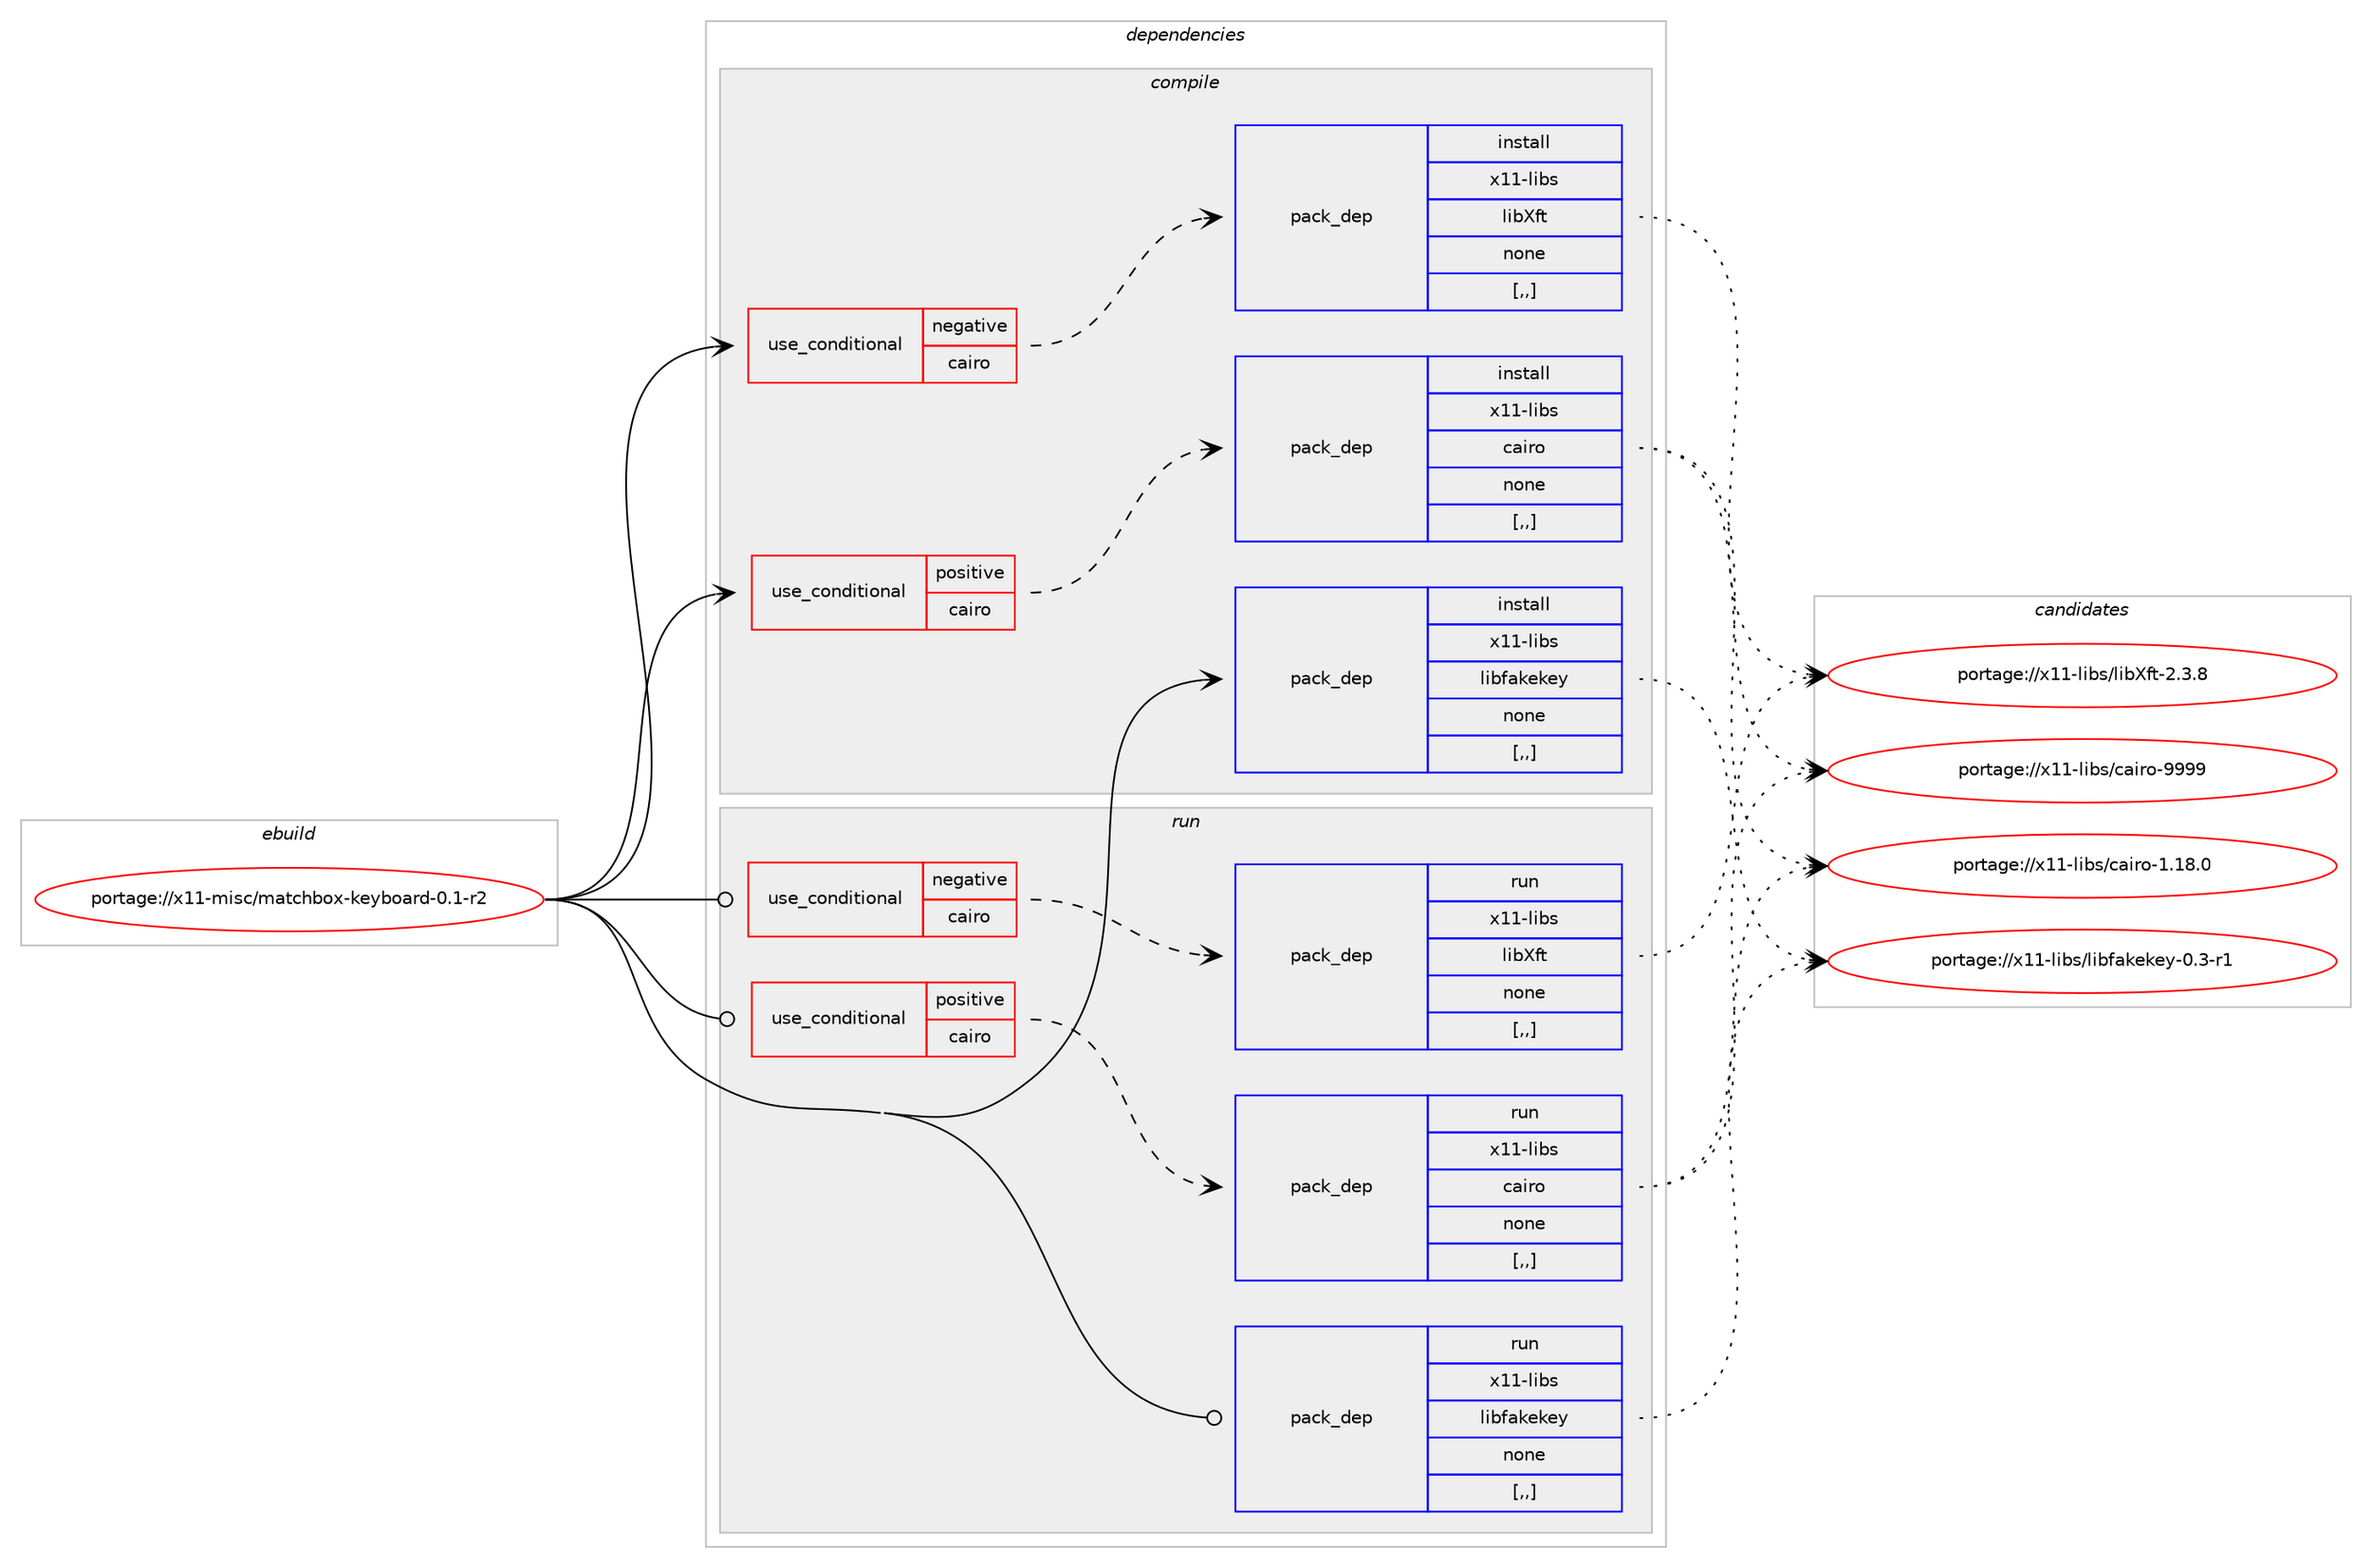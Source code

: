 digraph prolog {

# *************
# Graph options
# *************

newrank=true;
concentrate=true;
compound=true;
graph [rankdir=LR,fontname=Helvetica,fontsize=10,ranksep=1.5];#, ranksep=2.5, nodesep=0.2];
edge  [arrowhead=vee];
node  [fontname=Helvetica,fontsize=10];

# **********
# The ebuild
# **********

subgraph cluster_leftcol {
color=gray;
label=<<i>ebuild</i>>;
id [label="portage://x11-misc/matchbox-keyboard-0.1-r2", color=red, width=4, href="../x11-misc/matchbox-keyboard-0.1-r2.svg"];
}

# ****************
# The dependencies
# ****************

subgraph cluster_midcol {
color=gray;
label=<<i>dependencies</i>>;
subgraph cluster_compile {
fillcolor="#eeeeee";
style=filled;
label=<<i>compile</i>>;
subgraph cond122294 {
dependency461020 [label=<<TABLE BORDER="0" CELLBORDER="1" CELLSPACING="0" CELLPADDING="4"><TR><TD ROWSPAN="3" CELLPADDING="10">use_conditional</TD></TR><TR><TD>negative</TD></TR><TR><TD>cairo</TD></TR></TABLE>>, shape=none, color=red];
subgraph pack335333 {
dependency461021 [label=<<TABLE BORDER="0" CELLBORDER="1" CELLSPACING="0" CELLPADDING="4" WIDTH="220"><TR><TD ROWSPAN="6" CELLPADDING="30">pack_dep</TD></TR><TR><TD WIDTH="110">install</TD></TR><TR><TD>x11-libs</TD></TR><TR><TD>libXft</TD></TR><TR><TD>none</TD></TR><TR><TD>[,,]</TD></TR></TABLE>>, shape=none, color=blue];
}
dependency461020:e -> dependency461021:w [weight=20,style="dashed",arrowhead="vee"];
}
id:e -> dependency461020:w [weight=20,style="solid",arrowhead="vee"];
subgraph cond122295 {
dependency461022 [label=<<TABLE BORDER="0" CELLBORDER="1" CELLSPACING="0" CELLPADDING="4"><TR><TD ROWSPAN="3" CELLPADDING="10">use_conditional</TD></TR><TR><TD>positive</TD></TR><TR><TD>cairo</TD></TR></TABLE>>, shape=none, color=red];
subgraph pack335334 {
dependency461023 [label=<<TABLE BORDER="0" CELLBORDER="1" CELLSPACING="0" CELLPADDING="4" WIDTH="220"><TR><TD ROWSPAN="6" CELLPADDING="30">pack_dep</TD></TR><TR><TD WIDTH="110">install</TD></TR><TR><TD>x11-libs</TD></TR><TR><TD>cairo</TD></TR><TR><TD>none</TD></TR><TR><TD>[,,]</TD></TR></TABLE>>, shape=none, color=blue];
}
dependency461022:e -> dependency461023:w [weight=20,style="dashed",arrowhead="vee"];
}
id:e -> dependency461022:w [weight=20,style="solid",arrowhead="vee"];
subgraph pack335335 {
dependency461024 [label=<<TABLE BORDER="0" CELLBORDER="1" CELLSPACING="0" CELLPADDING="4" WIDTH="220"><TR><TD ROWSPAN="6" CELLPADDING="30">pack_dep</TD></TR><TR><TD WIDTH="110">install</TD></TR><TR><TD>x11-libs</TD></TR><TR><TD>libfakekey</TD></TR><TR><TD>none</TD></TR><TR><TD>[,,]</TD></TR></TABLE>>, shape=none, color=blue];
}
id:e -> dependency461024:w [weight=20,style="solid",arrowhead="vee"];
}
subgraph cluster_compileandrun {
fillcolor="#eeeeee";
style=filled;
label=<<i>compile and run</i>>;
}
subgraph cluster_run {
fillcolor="#eeeeee";
style=filled;
label=<<i>run</i>>;
subgraph cond122296 {
dependency461025 [label=<<TABLE BORDER="0" CELLBORDER="1" CELLSPACING="0" CELLPADDING="4"><TR><TD ROWSPAN="3" CELLPADDING="10">use_conditional</TD></TR><TR><TD>negative</TD></TR><TR><TD>cairo</TD></TR></TABLE>>, shape=none, color=red];
subgraph pack335336 {
dependency461026 [label=<<TABLE BORDER="0" CELLBORDER="1" CELLSPACING="0" CELLPADDING="4" WIDTH="220"><TR><TD ROWSPAN="6" CELLPADDING="30">pack_dep</TD></TR><TR><TD WIDTH="110">run</TD></TR><TR><TD>x11-libs</TD></TR><TR><TD>libXft</TD></TR><TR><TD>none</TD></TR><TR><TD>[,,]</TD></TR></TABLE>>, shape=none, color=blue];
}
dependency461025:e -> dependency461026:w [weight=20,style="dashed",arrowhead="vee"];
}
id:e -> dependency461025:w [weight=20,style="solid",arrowhead="odot"];
subgraph cond122297 {
dependency461027 [label=<<TABLE BORDER="0" CELLBORDER="1" CELLSPACING="0" CELLPADDING="4"><TR><TD ROWSPAN="3" CELLPADDING="10">use_conditional</TD></TR><TR><TD>positive</TD></TR><TR><TD>cairo</TD></TR></TABLE>>, shape=none, color=red];
subgraph pack335337 {
dependency461028 [label=<<TABLE BORDER="0" CELLBORDER="1" CELLSPACING="0" CELLPADDING="4" WIDTH="220"><TR><TD ROWSPAN="6" CELLPADDING="30">pack_dep</TD></TR><TR><TD WIDTH="110">run</TD></TR><TR><TD>x11-libs</TD></TR><TR><TD>cairo</TD></TR><TR><TD>none</TD></TR><TR><TD>[,,]</TD></TR></TABLE>>, shape=none, color=blue];
}
dependency461027:e -> dependency461028:w [weight=20,style="dashed",arrowhead="vee"];
}
id:e -> dependency461027:w [weight=20,style="solid",arrowhead="odot"];
subgraph pack335338 {
dependency461029 [label=<<TABLE BORDER="0" CELLBORDER="1" CELLSPACING="0" CELLPADDING="4" WIDTH="220"><TR><TD ROWSPAN="6" CELLPADDING="30">pack_dep</TD></TR><TR><TD WIDTH="110">run</TD></TR><TR><TD>x11-libs</TD></TR><TR><TD>libfakekey</TD></TR><TR><TD>none</TD></TR><TR><TD>[,,]</TD></TR></TABLE>>, shape=none, color=blue];
}
id:e -> dependency461029:w [weight=20,style="solid",arrowhead="odot"];
}
}

# **************
# The candidates
# **************

subgraph cluster_choices {
rank=same;
color=gray;
label=<<i>candidates</i>>;

subgraph choice335333 {
color=black;
nodesep=1;
choice12049494510810598115471081059888102116455046514656 [label="portage://x11-libs/libXft-2.3.8", color=red, width=4,href="../x11-libs/libXft-2.3.8.svg"];
dependency461021:e -> choice12049494510810598115471081059888102116455046514656:w [style=dotted,weight="100"];
}
subgraph choice335334 {
color=black;
nodesep=1;
choice120494945108105981154799971051141114557575757 [label="portage://x11-libs/cairo-9999", color=red, width=4,href="../x11-libs/cairo-9999.svg"];
choice1204949451081059811547999710511411145494649564648 [label="portage://x11-libs/cairo-1.18.0", color=red, width=4,href="../x11-libs/cairo-1.18.0.svg"];
dependency461023:e -> choice120494945108105981154799971051141114557575757:w [style=dotted,weight="100"];
dependency461023:e -> choice1204949451081059811547999710511411145494649564648:w [style=dotted,weight="100"];
}
subgraph choice335335 {
color=black;
nodesep=1;
choice12049494510810598115471081059810297107101107101121454846514511449 [label="portage://x11-libs/libfakekey-0.3-r1", color=red, width=4,href="../x11-libs/libfakekey-0.3-r1.svg"];
dependency461024:e -> choice12049494510810598115471081059810297107101107101121454846514511449:w [style=dotted,weight="100"];
}
subgraph choice335336 {
color=black;
nodesep=1;
choice12049494510810598115471081059888102116455046514656 [label="portage://x11-libs/libXft-2.3.8", color=red, width=4,href="../x11-libs/libXft-2.3.8.svg"];
dependency461026:e -> choice12049494510810598115471081059888102116455046514656:w [style=dotted,weight="100"];
}
subgraph choice335337 {
color=black;
nodesep=1;
choice120494945108105981154799971051141114557575757 [label="portage://x11-libs/cairo-9999", color=red, width=4,href="../x11-libs/cairo-9999.svg"];
choice1204949451081059811547999710511411145494649564648 [label="portage://x11-libs/cairo-1.18.0", color=red, width=4,href="../x11-libs/cairo-1.18.0.svg"];
dependency461028:e -> choice120494945108105981154799971051141114557575757:w [style=dotted,weight="100"];
dependency461028:e -> choice1204949451081059811547999710511411145494649564648:w [style=dotted,weight="100"];
}
subgraph choice335338 {
color=black;
nodesep=1;
choice12049494510810598115471081059810297107101107101121454846514511449 [label="portage://x11-libs/libfakekey-0.3-r1", color=red, width=4,href="../x11-libs/libfakekey-0.3-r1.svg"];
dependency461029:e -> choice12049494510810598115471081059810297107101107101121454846514511449:w [style=dotted,weight="100"];
}
}

}
